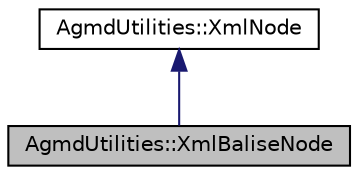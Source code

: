 digraph "AgmdUtilities::XmlBaliseNode"
{
  edge [fontname="Helvetica",fontsize="10",labelfontname="Helvetica",labelfontsize="10"];
  node [fontname="Helvetica",fontsize="10",shape=record];
  Node1 [label="AgmdUtilities::XmlBaliseNode",height=0.2,width=0.4,color="black", fillcolor="grey75", style="filled" fontcolor="black"];
  Node2 -> Node1 [dir="back",color="midnightblue",fontsize="10",style="solid"];
  Node2 [label="AgmdUtilities::XmlNode",height=0.2,width=0.4,color="black", fillcolor="white", style="filled",URL="$class_agmd_utilities_1_1_xml_node.html"];
}
